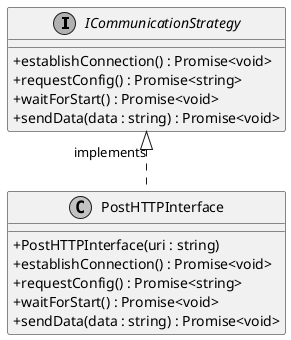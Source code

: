 @startuml
skinparam linetype ortho
skinparam monochrome true
skinparam classAttributeIconSize 0

interface ICommunicationStrategy {
    + establishConnection() : Promise<void>
    + requestConfig() : Promise<string>
    + waitForStart() : Promise<void>
    + sendData(data : string) : Promise<void>
}
class PostHTTPInterface {
    + PostHTTPInterface(uri : string)
    + establishConnection() : Promise<void>
    + requestConfig() : Promise<string>
    + waitForStart() : Promise<void>
    + sendData(data : string) : Promise<void>
}
PostHTTPInterface .UP.|> ICommunicationStrategy : implements
@enduml
